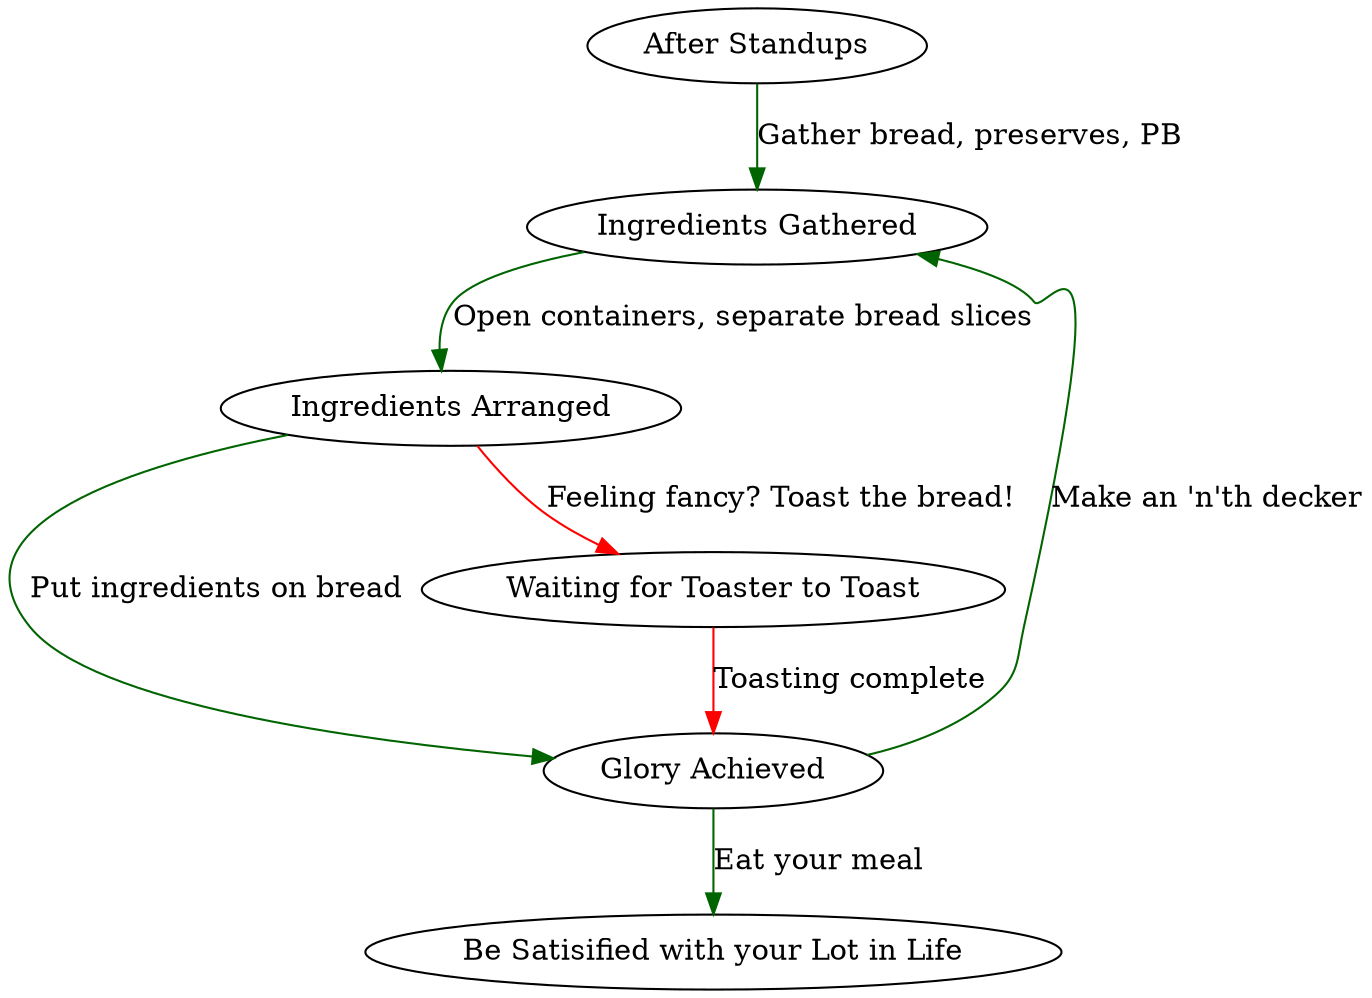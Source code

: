 digraph G {
    //rankdir=LR
    start -> ingredients_gathered[label="Gather bread, preserves, PB",color="darkgreen"];
    ingredients_gathered -> ingredients_arranged[label="Open containers, separate bread slices",color="darkgreen"];
    ingredients_arranged -> contemplate_hunger[label="Put ingredients on bread",color="darkgreen"]
    ingredients_arranged -> toast[label="Feeling fancy? Toast the bread!",color="red"]
    toast -> contemplate_hunger[label="Toasting complete",color="red"]
    contemplate_hunger -> satisfaction[label="Eat your meal",color="darkgreen"]
    contemplate_hunger -> ingredients_gathered[label="Make an 'n'th decker",color="darkgreen"]

    start[label="After Standups"]
    ingredients_gathered[label="Ingredients Gathered"]
    ingredients_arranged[label="Ingredients Arranged"]
    contemplate_hunger[label="Glory Achieved"]
    satisfaction[label="Be Satisified with your Lot in Life"]
    toast[label="Waiting for Toaster to Toast"]
}
